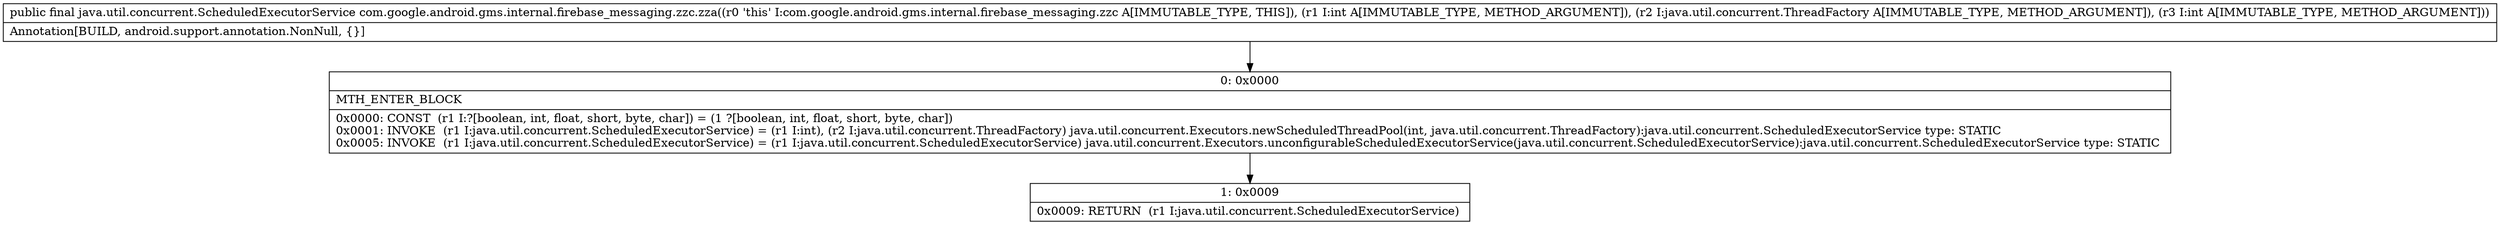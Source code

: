 digraph "CFG forcom.google.android.gms.internal.firebase_messaging.zzc.zza(ILjava\/util\/concurrent\/ThreadFactory;I)Ljava\/util\/concurrent\/ScheduledExecutorService;" {
Node_0 [shape=record,label="{0\:\ 0x0000|MTH_ENTER_BLOCK\l|0x0000: CONST  (r1 I:?[boolean, int, float, short, byte, char]) = (1 ?[boolean, int, float, short, byte, char]) \l0x0001: INVOKE  (r1 I:java.util.concurrent.ScheduledExecutorService) = (r1 I:int), (r2 I:java.util.concurrent.ThreadFactory) java.util.concurrent.Executors.newScheduledThreadPool(int, java.util.concurrent.ThreadFactory):java.util.concurrent.ScheduledExecutorService type: STATIC \l0x0005: INVOKE  (r1 I:java.util.concurrent.ScheduledExecutorService) = (r1 I:java.util.concurrent.ScheduledExecutorService) java.util.concurrent.Executors.unconfigurableScheduledExecutorService(java.util.concurrent.ScheduledExecutorService):java.util.concurrent.ScheduledExecutorService type: STATIC \l}"];
Node_1 [shape=record,label="{1\:\ 0x0009|0x0009: RETURN  (r1 I:java.util.concurrent.ScheduledExecutorService) \l}"];
MethodNode[shape=record,label="{public final java.util.concurrent.ScheduledExecutorService com.google.android.gms.internal.firebase_messaging.zzc.zza((r0 'this' I:com.google.android.gms.internal.firebase_messaging.zzc A[IMMUTABLE_TYPE, THIS]), (r1 I:int A[IMMUTABLE_TYPE, METHOD_ARGUMENT]), (r2 I:java.util.concurrent.ThreadFactory A[IMMUTABLE_TYPE, METHOD_ARGUMENT]), (r3 I:int A[IMMUTABLE_TYPE, METHOD_ARGUMENT]))  | Annotation[BUILD, android.support.annotation.NonNull, \{\}]\l}"];
MethodNode -> Node_0;
Node_0 -> Node_1;
}

